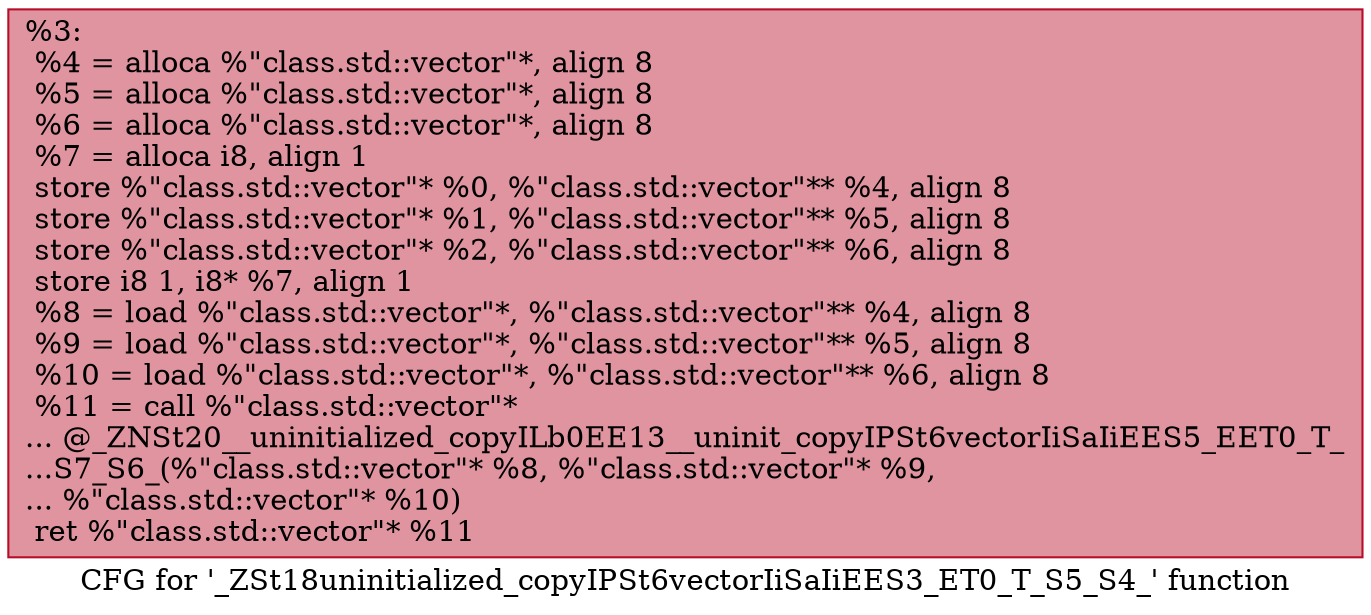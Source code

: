 digraph "CFG for '_ZSt18uninitialized_copyIPSt6vectorIiSaIiEES3_ET0_T_S5_S4_' function" {
	label="CFG for '_ZSt18uninitialized_copyIPSt6vectorIiSaIiEES3_ET0_T_S5_S4_' function";

	Node0x559aeab69880 [shape=record,color="#b70d28ff", style=filled, fillcolor="#b70d2870",label="{%3:\l  %4 = alloca %\"class.std::vector\"*, align 8\l  %5 = alloca %\"class.std::vector\"*, align 8\l  %6 = alloca %\"class.std::vector\"*, align 8\l  %7 = alloca i8, align 1\l  store %\"class.std::vector\"* %0, %\"class.std::vector\"** %4, align 8\l  store %\"class.std::vector\"* %1, %\"class.std::vector\"** %5, align 8\l  store %\"class.std::vector\"* %2, %\"class.std::vector\"** %6, align 8\l  store i8 1, i8* %7, align 1\l  %8 = load %\"class.std::vector\"*, %\"class.std::vector\"** %4, align 8\l  %9 = load %\"class.std::vector\"*, %\"class.std::vector\"** %5, align 8\l  %10 = load %\"class.std::vector\"*, %\"class.std::vector\"** %6, align 8\l  %11 = call %\"class.std::vector\"*\l... @_ZNSt20__uninitialized_copyILb0EE13__uninit_copyIPSt6vectorIiSaIiEES5_EET0_T_\l...S7_S6_(%\"class.std::vector\"* %8, %\"class.std::vector\"* %9,\l... %\"class.std::vector\"* %10)\l  ret %\"class.std::vector\"* %11\l}"];
}
